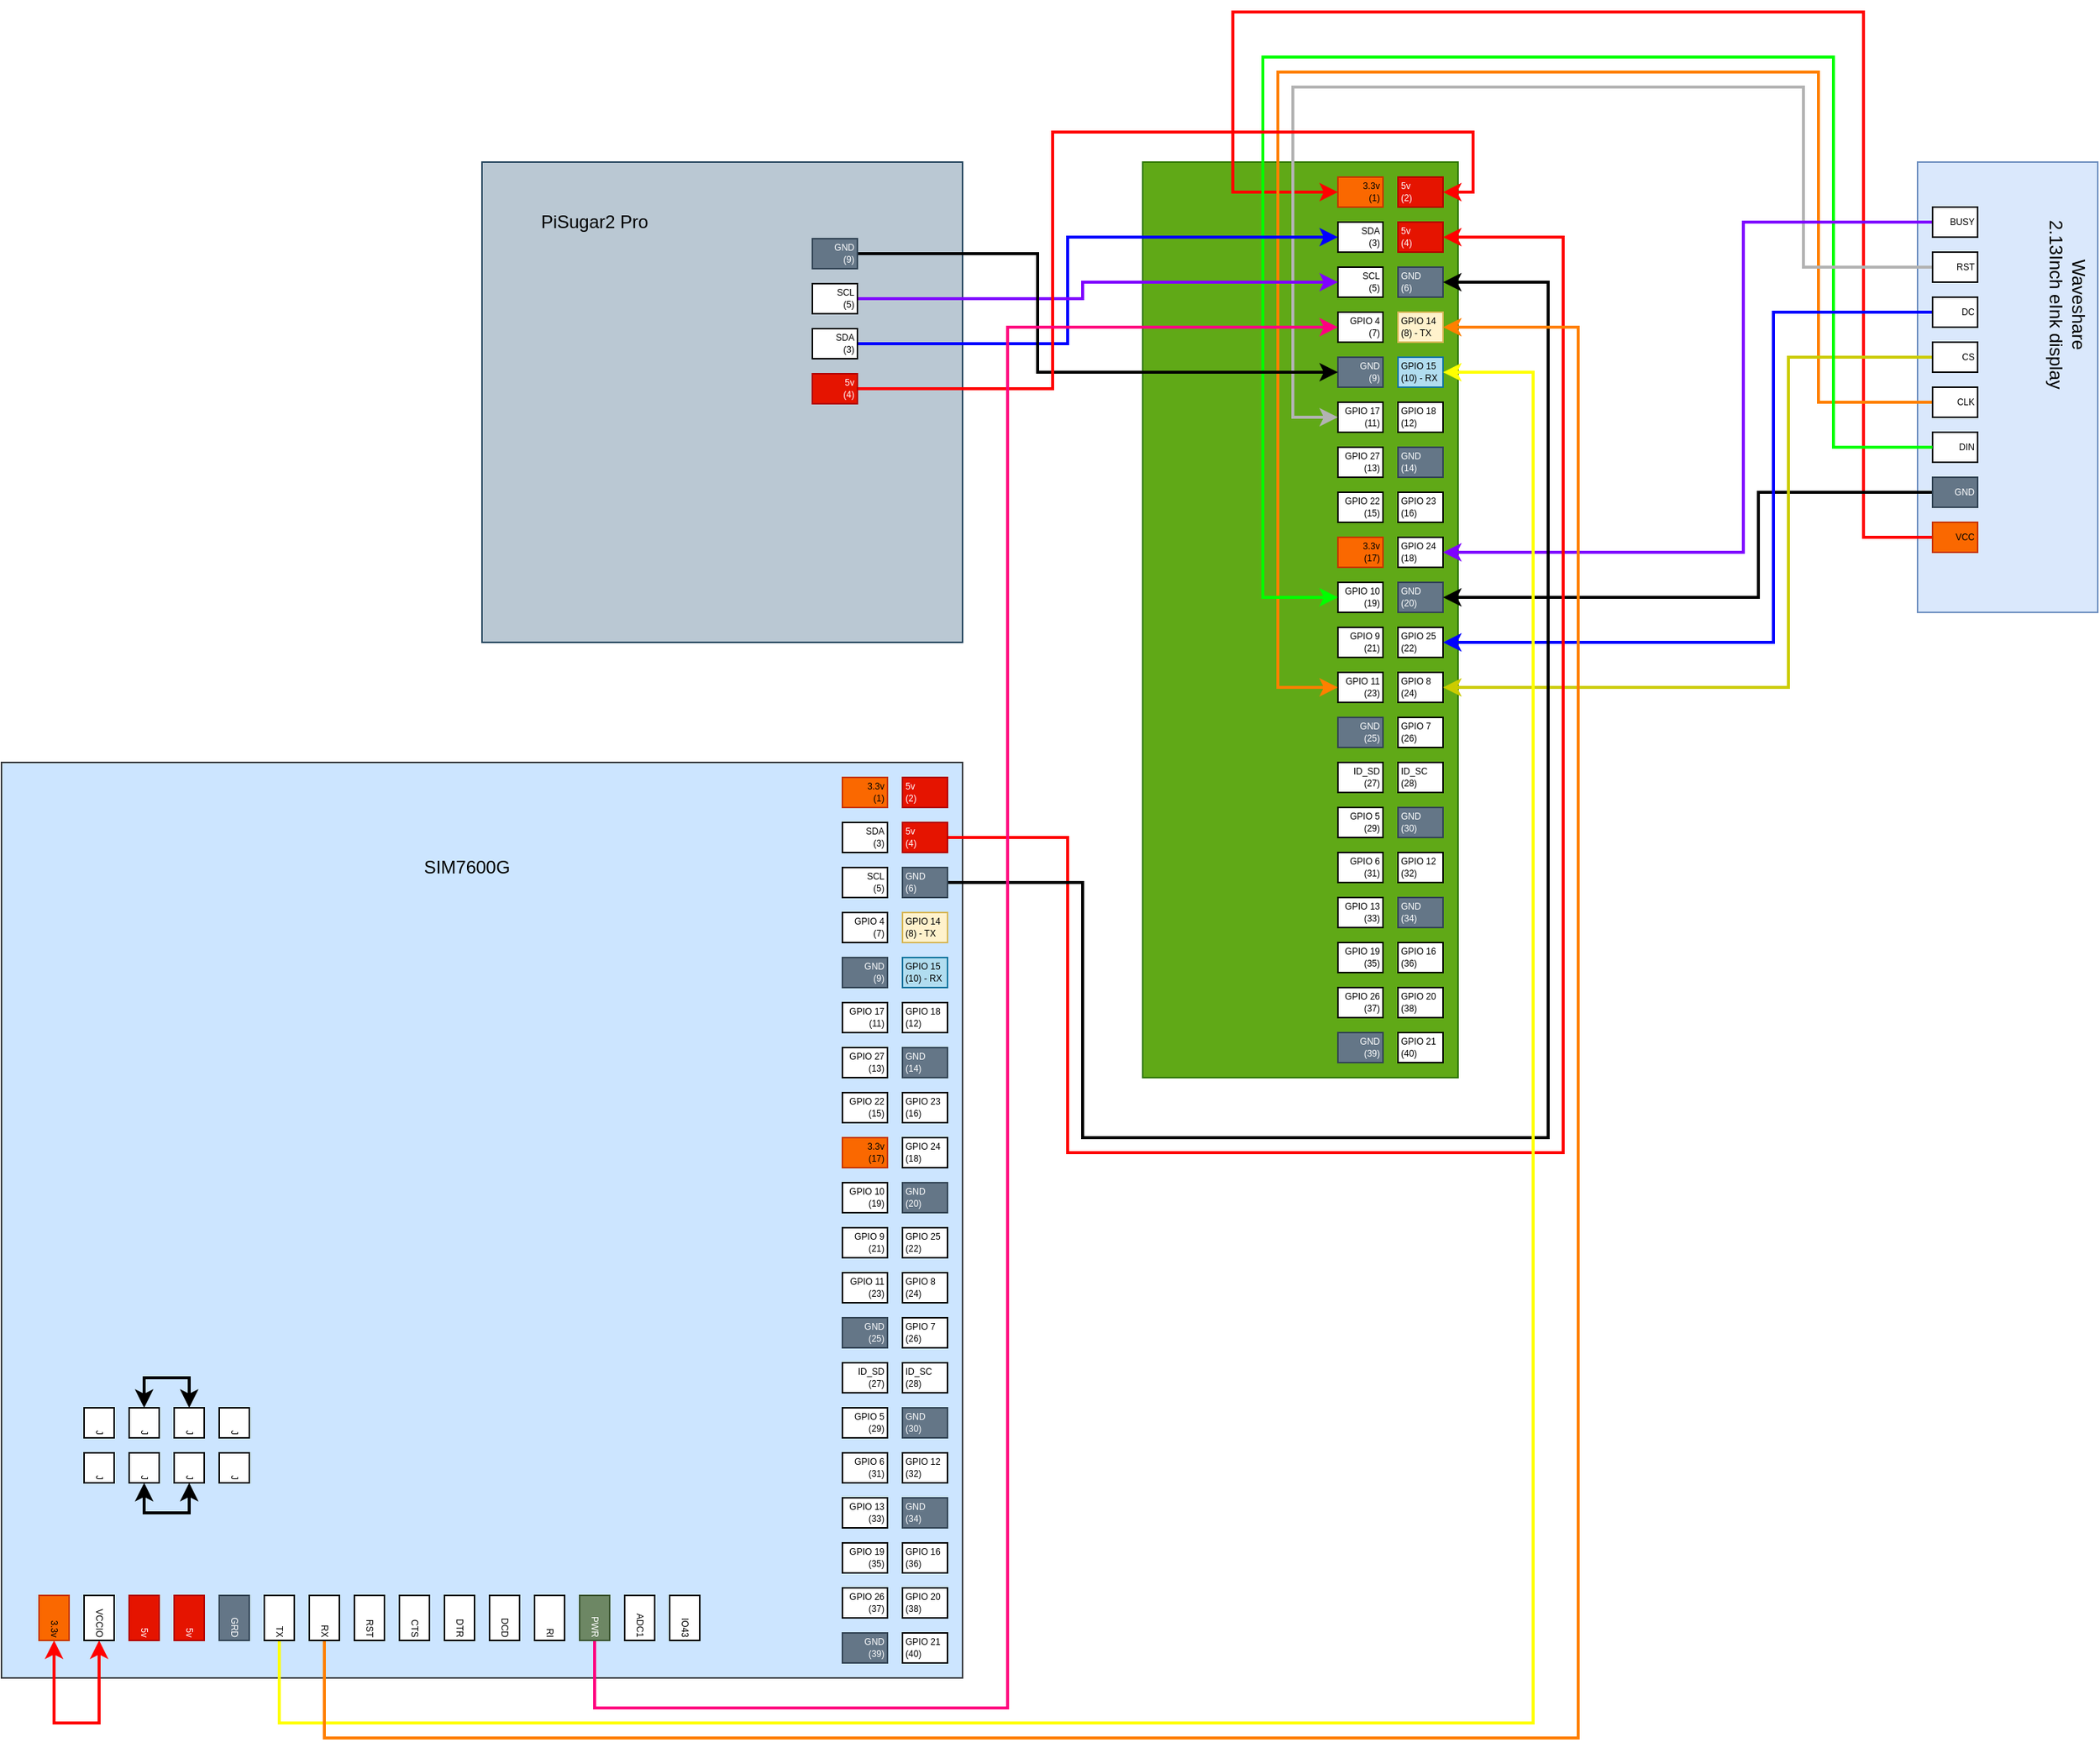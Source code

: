 <mxfile version="15.9.6" type="github">
  <diagram id="62zyWD5EANdT8vePwER8" name="Page-1">
    <mxGraphModel dx="1798" dy="1681" grid="1" gridSize="10" guides="1" tooltips="1" connect="1" arrows="1" fold="1" page="1" pageScale="1" pageWidth="850" pageHeight="1100" math="0" shadow="0">
      <root>
        <mxCell id="0" />
        <mxCell id="1" parent="0" />
        <mxCell id="_FAGFthzgUM3a1Cwd3UR-1" value="" style="rounded=0;whiteSpace=wrap;html=1;fillColor=#60a917;strokeColor=#2D7600;fontColor=#ffffff;" vertex="1" parent="1">
          <mxGeometry x="40" y="40" width="210" height="610" as="geometry" />
        </mxCell>
        <mxCell id="_FAGFthzgUM3a1Cwd3UR-2" value="3.3v&lt;br&gt;(1)" style="rounded=0;whiteSpace=wrap;html=1;fontSize=6;align=right;verticalAlign=middle;fillColor=#fa6800;fontColor=#000000;strokeColor=#C73500;" vertex="1" parent="1">
          <mxGeometry x="170" y="50" width="30" height="20" as="geometry" />
        </mxCell>
        <mxCell id="_FAGFthzgUM3a1Cwd3UR-3" value="SDA&lt;br&gt;(3)" style="rounded=0;whiteSpace=wrap;html=1;fontSize=6;align=right;verticalAlign=middle;" vertex="1" parent="1">
          <mxGeometry x="170" y="80" width="30" height="20" as="geometry" />
        </mxCell>
        <mxCell id="_FAGFthzgUM3a1Cwd3UR-4" value="SCL&lt;br&gt;(5)" style="rounded=0;whiteSpace=wrap;html=1;fontSize=6;align=right;verticalAlign=middle;" vertex="1" parent="1">
          <mxGeometry x="170" y="110" width="30" height="20" as="geometry" />
        </mxCell>
        <mxCell id="_FAGFthzgUM3a1Cwd3UR-5" value="GPIO 4&lt;br&gt;(7)" style="rounded=0;whiteSpace=wrap;html=1;fontSize=6;align=right;verticalAlign=middle;" vertex="1" parent="1">
          <mxGeometry x="170" y="140" width="30" height="20" as="geometry" />
        </mxCell>
        <mxCell id="_FAGFthzgUM3a1Cwd3UR-6" value="GND&lt;br&gt;(9)" style="rounded=0;whiteSpace=wrap;html=1;fontSize=6;align=right;verticalAlign=middle;fillColor=#647687;fontColor=#ffffff;strokeColor=#314354;" vertex="1" parent="1">
          <mxGeometry x="170" y="170" width="30" height="20" as="geometry" />
        </mxCell>
        <mxCell id="_FAGFthzgUM3a1Cwd3UR-7" value="GPIO 17 (11)" style="rounded=0;whiteSpace=wrap;html=1;fontSize=6;align=right;verticalAlign=middle;" vertex="1" parent="1">
          <mxGeometry x="170" y="200" width="30" height="20" as="geometry" />
        </mxCell>
        <mxCell id="_FAGFthzgUM3a1Cwd3UR-8" value="GPIO 27&lt;br&gt;(13)" style="rounded=0;whiteSpace=wrap;html=1;fontSize=6;align=right;verticalAlign=middle;" vertex="1" parent="1">
          <mxGeometry x="170" y="230" width="30" height="20" as="geometry" />
        </mxCell>
        <mxCell id="_FAGFthzgUM3a1Cwd3UR-9" value="GPIO 22 (15)" style="rounded=0;whiteSpace=wrap;html=1;fontSize=6;align=right;verticalAlign=middle;" vertex="1" parent="1">
          <mxGeometry x="170" y="260" width="30" height="20" as="geometry" />
        </mxCell>
        <mxCell id="_FAGFthzgUM3a1Cwd3UR-10" value="3.3v&lt;br&gt;(17)" style="rounded=0;whiteSpace=wrap;html=1;fontSize=6;align=right;verticalAlign=middle;fillColor=#fa6800;fontColor=#000000;strokeColor=#C73500;" vertex="1" parent="1">
          <mxGeometry x="170" y="290" width="30" height="20" as="geometry" />
        </mxCell>
        <mxCell id="_FAGFthzgUM3a1Cwd3UR-11" value="GPIO 10&lt;br&gt;(19)" style="rounded=0;whiteSpace=wrap;html=1;fontSize=6;align=right;verticalAlign=middle;" vertex="1" parent="1">
          <mxGeometry x="170" y="320" width="30" height="20" as="geometry" />
        </mxCell>
        <mxCell id="_FAGFthzgUM3a1Cwd3UR-12" value="GPIO 9&lt;br&gt;(21)" style="rounded=0;whiteSpace=wrap;html=1;fontSize=6;align=right;verticalAlign=middle;" vertex="1" parent="1">
          <mxGeometry x="170" y="350" width="30" height="20" as="geometry" />
        </mxCell>
        <mxCell id="_FAGFthzgUM3a1Cwd3UR-13" value="GPIO 11&lt;br&gt;(23)" style="rounded=0;whiteSpace=wrap;html=1;fontSize=6;align=right;verticalAlign=middle;" vertex="1" parent="1">
          <mxGeometry x="170" y="380" width="30" height="20" as="geometry" />
        </mxCell>
        <mxCell id="_FAGFthzgUM3a1Cwd3UR-14" value="GND&lt;br&gt;(25)" style="rounded=0;whiteSpace=wrap;html=1;fontSize=6;align=right;verticalAlign=middle;fillColor=#647687;fontColor=#ffffff;strokeColor=#314354;" vertex="1" parent="1">
          <mxGeometry x="170" y="410" width="30" height="20" as="geometry" />
        </mxCell>
        <mxCell id="_FAGFthzgUM3a1Cwd3UR-15" value="ID_SD&lt;br&gt;(27)" style="rounded=0;whiteSpace=wrap;html=1;fontSize=6;align=right;verticalAlign=middle;" vertex="1" parent="1">
          <mxGeometry x="170" y="440" width="30" height="20" as="geometry" />
        </mxCell>
        <mxCell id="_FAGFthzgUM3a1Cwd3UR-16" value="GPIO 5&lt;br&gt;(29)" style="rounded=0;whiteSpace=wrap;html=1;fontSize=6;align=right;verticalAlign=middle;" vertex="1" parent="1">
          <mxGeometry x="170" y="470" width="30" height="20" as="geometry" />
        </mxCell>
        <mxCell id="_FAGFthzgUM3a1Cwd3UR-17" value="GPIO 6&lt;br&gt;(31)" style="rounded=0;whiteSpace=wrap;html=1;fontSize=6;align=right;verticalAlign=middle;" vertex="1" parent="1">
          <mxGeometry x="170" y="500" width="30" height="20" as="geometry" />
        </mxCell>
        <mxCell id="_FAGFthzgUM3a1Cwd3UR-18" value="GPIO 13&lt;br&gt;(33)" style="rounded=0;whiteSpace=wrap;html=1;fontSize=6;align=right;verticalAlign=middle;" vertex="1" parent="1">
          <mxGeometry x="170" y="530" width="30" height="20" as="geometry" />
        </mxCell>
        <mxCell id="_FAGFthzgUM3a1Cwd3UR-19" value="GPIO 19&lt;br&gt;(35)" style="rounded=0;whiteSpace=wrap;html=1;fontSize=6;align=right;verticalAlign=middle;" vertex="1" parent="1">
          <mxGeometry x="170" y="560" width="30" height="20" as="geometry" />
        </mxCell>
        <mxCell id="_FAGFthzgUM3a1Cwd3UR-20" value="GPIO 26&lt;br&gt;(37)" style="rounded=0;whiteSpace=wrap;html=1;fontSize=6;align=right;verticalAlign=middle;" vertex="1" parent="1">
          <mxGeometry x="170" y="590" width="30" height="20" as="geometry" />
        </mxCell>
        <mxCell id="_FAGFthzgUM3a1Cwd3UR-21" value="GND&lt;br&gt;(39)" style="rounded=0;whiteSpace=wrap;html=1;fontSize=6;align=right;verticalAlign=middle;labelBackgroundColor=none;fontColor=#ffffff;fillColor=#647687;strokeColor=#314354;" vertex="1" parent="1">
          <mxGeometry x="170" y="620" width="30" height="20" as="geometry" />
        </mxCell>
        <mxCell id="_FAGFthzgUM3a1Cwd3UR-22" value="5v&lt;br&gt;(2)" style="rounded=0;whiteSpace=wrap;html=1;fontSize=6;align=left;verticalAlign=middle;fillColor=#e51400;fontColor=#ffffff;strokeColor=#B20000;" vertex="1" parent="1">
          <mxGeometry x="210" y="50" width="30" height="20" as="geometry" />
        </mxCell>
        <mxCell id="_FAGFthzgUM3a1Cwd3UR-23" value="5v&lt;br&gt;(4)" style="rounded=0;whiteSpace=wrap;html=1;fontSize=6;align=left;verticalAlign=middle;fillColor=#e51400;fontColor=#ffffff;strokeColor=#B20000;" vertex="1" parent="1">
          <mxGeometry x="210" y="80" width="30" height="20" as="geometry" />
        </mxCell>
        <mxCell id="_FAGFthzgUM3a1Cwd3UR-24" value="GND&lt;br&gt;(6)" style="rounded=0;whiteSpace=wrap;html=1;fontSize=6;align=left;verticalAlign=middle;fillColor=#647687;fontColor=#ffffff;strokeColor=#314354;" vertex="1" parent="1">
          <mxGeometry x="210" y="110" width="30" height="20" as="geometry" />
        </mxCell>
        <mxCell id="_FAGFthzgUM3a1Cwd3UR-25" value="GPIO 14&lt;br&gt;(8) - TX" style="rounded=0;whiteSpace=wrap;html=1;fontSize=6;align=left;verticalAlign=middle;fillColor=#fff2cc;strokeColor=#d6b656;" vertex="1" parent="1">
          <mxGeometry x="210" y="140" width="30" height="20" as="geometry" />
        </mxCell>
        <mxCell id="_FAGFthzgUM3a1Cwd3UR-26" value="GPIO 15&lt;br&gt;(10) - RX" style="rounded=0;whiteSpace=wrap;html=1;fontSize=6;align=left;verticalAlign=middle;fillColor=#b1ddf0;strokeColor=#10739e;" vertex="1" parent="1">
          <mxGeometry x="210" y="170" width="30" height="20" as="geometry" />
        </mxCell>
        <mxCell id="_FAGFthzgUM3a1Cwd3UR-27" value="GPIO 18&lt;br&gt;(12)" style="rounded=0;whiteSpace=wrap;html=1;fontSize=6;align=left;verticalAlign=middle;" vertex="1" parent="1">
          <mxGeometry x="210" y="200" width="30" height="20" as="geometry" />
        </mxCell>
        <mxCell id="_FAGFthzgUM3a1Cwd3UR-28" value="GND&lt;br&gt;(14)" style="rounded=0;whiteSpace=wrap;html=1;fontSize=6;align=left;verticalAlign=middle;fillColor=#647687;fontColor=#ffffff;strokeColor=#314354;" vertex="1" parent="1">
          <mxGeometry x="210" y="230" width="30" height="20" as="geometry" />
        </mxCell>
        <mxCell id="_FAGFthzgUM3a1Cwd3UR-29" value="GPIO 23&lt;br&gt;(16)" style="rounded=0;whiteSpace=wrap;html=1;fontSize=6;align=left;verticalAlign=middle;" vertex="1" parent="1">
          <mxGeometry x="210" y="260" width="30" height="20" as="geometry" />
        </mxCell>
        <mxCell id="_FAGFthzgUM3a1Cwd3UR-30" value="GPIO 24&lt;br&gt;(18)" style="rounded=0;whiteSpace=wrap;html=1;fontSize=6;align=left;verticalAlign=middle;" vertex="1" parent="1">
          <mxGeometry x="210" y="290" width="30" height="20" as="geometry" />
        </mxCell>
        <mxCell id="_FAGFthzgUM3a1Cwd3UR-31" value="GND&lt;br&gt;(20)" style="rounded=0;whiteSpace=wrap;html=1;fontSize=6;align=left;verticalAlign=middle;fillColor=#647687;fontColor=#ffffff;strokeColor=#314354;" vertex="1" parent="1">
          <mxGeometry x="210" y="320" width="30" height="20" as="geometry" />
        </mxCell>
        <mxCell id="_FAGFthzgUM3a1Cwd3UR-32" value="GPIO 25&lt;br&gt;(22)" style="rounded=0;whiteSpace=wrap;html=1;fontSize=6;align=left;verticalAlign=middle;" vertex="1" parent="1">
          <mxGeometry x="210" y="350" width="30" height="20" as="geometry" />
        </mxCell>
        <mxCell id="_FAGFthzgUM3a1Cwd3UR-33" value="GPIO 8&lt;br&gt;(24)" style="rounded=0;whiteSpace=wrap;html=1;fontSize=6;align=left;verticalAlign=middle;" vertex="1" parent="1">
          <mxGeometry x="210" y="380" width="30" height="20" as="geometry" />
        </mxCell>
        <mxCell id="_FAGFthzgUM3a1Cwd3UR-34" value="GPIO 7&lt;br&gt;(26)" style="rounded=0;whiteSpace=wrap;html=1;fontSize=6;align=left;verticalAlign=middle;" vertex="1" parent="1">
          <mxGeometry x="210" y="410" width="30" height="20" as="geometry" />
        </mxCell>
        <mxCell id="_FAGFthzgUM3a1Cwd3UR-35" value="ID_SC&lt;br&gt;(28)" style="rounded=0;whiteSpace=wrap;html=1;fontSize=6;align=left;verticalAlign=middle;" vertex="1" parent="1">
          <mxGeometry x="210" y="440" width="30" height="20" as="geometry" />
        </mxCell>
        <mxCell id="_FAGFthzgUM3a1Cwd3UR-36" value="GND&lt;br&gt;(30)" style="rounded=0;whiteSpace=wrap;html=1;fontSize=6;align=left;verticalAlign=middle;fillColor=#647687;fontColor=#ffffff;strokeColor=#314354;" vertex="1" parent="1">
          <mxGeometry x="210" y="470" width="30" height="20" as="geometry" />
        </mxCell>
        <mxCell id="_FAGFthzgUM3a1Cwd3UR-37" value="GPIO 12&lt;br&gt;(32)" style="rounded=0;whiteSpace=wrap;html=1;fontSize=6;align=left;verticalAlign=middle;" vertex="1" parent="1">
          <mxGeometry x="210" y="500" width="30" height="20" as="geometry" />
        </mxCell>
        <mxCell id="_FAGFthzgUM3a1Cwd3UR-38" value="GND&lt;br&gt;(34)" style="rounded=0;whiteSpace=wrap;html=1;fontSize=6;align=left;verticalAlign=middle;labelBackgroundColor=none;fontColor=#ffffff;fillColor=#647687;strokeColor=#314354;" vertex="1" parent="1">
          <mxGeometry x="210" y="530" width="30" height="20" as="geometry" />
        </mxCell>
        <mxCell id="_FAGFthzgUM3a1Cwd3UR-39" value="GPIO 16&lt;br&gt;(36)" style="rounded=0;whiteSpace=wrap;html=1;fontSize=6;align=left;verticalAlign=middle;" vertex="1" parent="1">
          <mxGeometry x="210" y="560" width="30" height="20" as="geometry" />
        </mxCell>
        <mxCell id="_FAGFthzgUM3a1Cwd3UR-40" value="GPIO 20&lt;br&gt;(38)" style="rounded=0;whiteSpace=wrap;html=1;fontSize=6;align=left;verticalAlign=middle;" vertex="1" parent="1">
          <mxGeometry x="210" y="590" width="30" height="20" as="geometry" />
        </mxCell>
        <mxCell id="_FAGFthzgUM3a1Cwd3UR-41" value="GPIO 21&lt;br&gt;(40)" style="rounded=0;whiteSpace=wrap;html=1;fontSize=6;align=left;verticalAlign=middle;" vertex="1" parent="1">
          <mxGeometry x="210" y="620" width="30" height="20" as="geometry" />
        </mxCell>
        <mxCell id="_FAGFthzgUM3a1Cwd3UR-42" value="" style="rounded=0;whiteSpace=wrap;html=1;labelBackgroundColor=none;fontSize=6;fillColor=#dae8fc;align=left;verticalAlign=middle;strokeColor=#6c8ebf;" vertex="1" parent="1">
          <mxGeometry x="556" y="40" width="120" height="300" as="geometry" />
        </mxCell>
        <mxCell id="_FAGFthzgUM3a1Cwd3UR-43" style="edgeStyle=orthogonalEdgeStyle;rounded=0;orthogonalLoop=1;jettySize=auto;html=1;entryX=0;entryY=0.5;entryDx=0;entryDy=0;fontSize=12;fontColor=#000000;strokeColor=#FF0000;strokeWidth=2;" edge="1" parent="1" source="_FAGFthzgUM3a1Cwd3UR-44" target="_FAGFthzgUM3a1Cwd3UR-2">
          <mxGeometry relative="1" as="geometry">
            <Array as="points">
              <mxPoint x="520" y="290" />
              <mxPoint x="520" y="-60" />
              <mxPoint x="100" y="-60" />
              <mxPoint x="100" y="60" />
            </Array>
          </mxGeometry>
        </mxCell>
        <mxCell id="_FAGFthzgUM3a1Cwd3UR-44" value="VCC" style="rounded=0;whiteSpace=wrap;html=1;fontSize=6;align=right;verticalAlign=middle;fillColor=#fa6800;fontColor=#000000;strokeColor=#C73500;" vertex="1" parent="1">
          <mxGeometry x="566" y="280" width="30" height="20" as="geometry" />
        </mxCell>
        <mxCell id="_FAGFthzgUM3a1Cwd3UR-45" style="edgeStyle=orthogonalEdgeStyle;rounded=0;orthogonalLoop=1;jettySize=auto;html=1;entryX=1;entryY=0.5;entryDx=0;entryDy=0;strokeWidth=2;" edge="1" parent="1" source="_FAGFthzgUM3a1Cwd3UR-46" target="_FAGFthzgUM3a1Cwd3UR-31">
          <mxGeometry relative="1" as="geometry">
            <Array as="points">
              <mxPoint x="450" y="260" />
              <mxPoint x="450" y="330" />
            </Array>
          </mxGeometry>
        </mxCell>
        <mxCell id="_FAGFthzgUM3a1Cwd3UR-46" value="GND" style="rounded=0;whiteSpace=wrap;html=1;fontSize=6;align=right;verticalAlign=middle;fillColor=#647687;fontColor=#ffffff;strokeColor=#314354;" vertex="1" parent="1">
          <mxGeometry x="566" y="250" width="30" height="20" as="geometry" />
        </mxCell>
        <mxCell id="_FAGFthzgUM3a1Cwd3UR-47" value="DIN" style="rounded=0;whiteSpace=wrap;html=1;fontSize=6;align=right;verticalAlign=middle;" vertex="1" parent="1">
          <mxGeometry x="566" y="220" width="30" height="20" as="geometry" />
        </mxCell>
        <mxCell id="_FAGFthzgUM3a1Cwd3UR-48" style="edgeStyle=orthogonalEdgeStyle;rounded=0;orthogonalLoop=1;jettySize=auto;html=1;entryX=0;entryY=0.5;entryDx=0;entryDy=0;fontSize=12;fontColor=#000000;strokeColor=#FF8000;strokeWidth=2;" edge="1" parent="1" source="_FAGFthzgUM3a1Cwd3UR-49" target="_FAGFthzgUM3a1Cwd3UR-13">
          <mxGeometry relative="1" as="geometry">
            <Array as="points">
              <mxPoint x="490" y="200" />
              <mxPoint x="490" y="-20" />
              <mxPoint x="130" y="-20" />
              <mxPoint x="130" y="390" />
            </Array>
          </mxGeometry>
        </mxCell>
        <mxCell id="_FAGFthzgUM3a1Cwd3UR-49" value="CLK" style="rounded=0;whiteSpace=wrap;html=1;fontSize=6;align=right;verticalAlign=middle;" vertex="1" parent="1">
          <mxGeometry x="566" y="190" width="30" height="20" as="geometry" />
        </mxCell>
        <mxCell id="_FAGFthzgUM3a1Cwd3UR-50" style="edgeStyle=orthogonalEdgeStyle;rounded=0;orthogonalLoop=1;jettySize=auto;html=1;entryX=1;entryY=0.5;entryDx=0;entryDy=0;fontSize=12;fontColor=#000000;strokeColor=#CCCC00;strokeWidth=2;" edge="1" parent="1" source="_FAGFthzgUM3a1Cwd3UR-51" target="_FAGFthzgUM3a1Cwd3UR-33">
          <mxGeometry relative="1" as="geometry">
            <Array as="points">
              <mxPoint x="470" y="170" />
              <mxPoint x="470" y="390" />
            </Array>
          </mxGeometry>
        </mxCell>
        <mxCell id="_FAGFthzgUM3a1Cwd3UR-51" value="CS" style="rounded=0;whiteSpace=wrap;html=1;fontSize=6;align=right;verticalAlign=middle;" vertex="1" parent="1">
          <mxGeometry x="566" y="160" width="30" height="20" as="geometry" />
        </mxCell>
        <mxCell id="_FAGFthzgUM3a1Cwd3UR-52" style="edgeStyle=orthogonalEdgeStyle;rounded=0;orthogonalLoop=1;jettySize=auto;html=1;entryX=0;entryY=0.5;entryDx=0;entryDy=0;fontSize=12;fontColor=#000000;strokeColor=#00FF00;strokeWidth=2;exitX=0;exitY=0.5;exitDx=0;exitDy=0;" edge="1" parent="1" source="_FAGFthzgUM3a1Cwd3UR-47" target="_FAGFthzgUM3a1Cwd3UR-11">
          <mxGeometry relative="1" as="geometry">
            <Array as="points">
              <mxPoint x="500" y="230" />
              <mxPoint x="500" y="-30" />
              <mxPoint x="120" y="-30" />
              <mxPoint x="120" y="330" />
            </Array>
          </mxGeometry>
        </mxCell>
        <mxCell id="_FAGFthzgUM3a1Cwd3UR-53" style="edgeStyle=orthogonalEdgeStyle;rounded=0;orthogonalLoop=1;jettySize=auto;html=1;entryX=1;entryY=0.5;entryDx=0;entryDy=0;fontSize=12;fontColor=#000000;strokeColor=#0000FF;strokeWidth=2;" edge="1" parent="1" source="_FAGFthzgUM3a1Cwd3UR-54" target="_FAGFthzgUM3a1Cwd3UR-32">
          <mxGeometry relative="1" as="geometry">
            <Array as="points">
              <mxPoint x="460" y="140" />
              <mxPoint x="460" y="360" />
            </Array>
          </mxGeometry>
        </mxCell>
        <mxCell id="_FAGFthzgUM3a1Cwd3UR-54" value="DC" style="rounded=0;whiteSpace=wrap;html=1;fontSize=6;align=right;verticalAlign=middle;" vertex="1" parent="1">
          <mxGeometry x="566" y="130" width="30" height="20" as="geometry" />
        </mxCell>
        <mxCell id="_FAGFthzgUM3a1Cwd3UR-55" style="edgeStyle=orthogonalEdgeStyle;rounded=0;orthogonalLoop=1;jettySize=auto;html=1;entryX=0;entryY=0.5;entryDx=0;entryDy=0;fontSize=12;fontColor=#000000;strokeColor=#B3B3B3;strokeWidth=2;" edge="1" parent="1" source="_FAGFthzgUM3a1Cwd3UR-56" target="_FAGFthzgUM3a1Cwd3UR-7">
          <mxGeometry relative="1" as="geometry">
            <Array as="points">
              <mxPoint x="480" y="110" />
              <mxPoint x="480" y="-10" />
              <mxPoint x="140" y="-10" />
              <mxPoint x="140" y="210" />
            </Array>
          </mxGeometry>
        </mxCell>
        <mxCell id="_FAGFthzgUM3a1Cwd3UR-56" value="RST" style="rounded=0;whiteSpace=wrap;html=1;fontSize=6;align=right;verticalAlign=middle;" vertex="1" parent="1">
          <mxGeometry x="566" y="100" width="30" height="20" as="geometry" />
        </mxCell>
        <mxCell id="_FAGFthzgUM3a1Cwd3UR-57" style="edgeStyle=orthogonalEdgeStyle;rounded=0;orthogonalLoop=1;jettySize=auto;html=1;entryX=1;entryY=0.5;entryDx=0;entryDy=0;fontSize=12;fontColor=#000000;strokeColor=#7F00FF;strokeWidth=2;" edge="1" parent="1" source="_FAGFthzgUM3a1Cwd3UR-58" target="_FAGFthzgUM3a1Cwd3UR-30">
          <mxGeometry relative="1" as="geometry">
            <Array as="points">
              <mxPoint x="440" y="80" />
              <mxPoint x="440" y="300" />
            </Array>
          </mxGeometry>
        </mxCell>
        <mxCell id="_FAGFthzgUM3a1Cwd3UR-58" value="BUSY" style="rounded=0;whiteSpace=wrap;html=1;fontSize=6;align=right;verticalAlign=middle;" vertex="1" parent="1">
          <mxGeometry x="566" y="70" width="30" height="20" as="geometry" />
        </mxCell>
        <mxCell id="_FAGFthzgUM3a1Cwd3UR-59" value="Waveshare&lt;br style=&quot;font-size: 12px;&quot;&gt;2.13Inch eInk display" style="text;html=1;strokeColor=none;fillColor=none;align=center;verticalAlign=middle;whiteSpace=wrap;rounded=0;labelBackgroundColor=none;fontSize=12;fontColor=#000000;rotation=90;" vertex="1" parent="1">
          <mxGeometry x="586" y="120" width="140" height="30" as="geometry" />
        </mxCell>
        <mxCell id="_FAGFthzgUM3a1Cwd3UR-60" value="" style="rounded=0;whiteSpace=wrap;html=1;fillColor=#bac8d3;strokeColor=#23445d;" vertex="1" parent="1">
          <mxGeometry x="-400" y="40" width="320" height="320" as="geometry" />
        </mxCell>
        <mxCell id="_FAGFthzgUM3a1Cwd3UR-61" style="edgeStyle=orthogonalEdgeStyle;rounded=0;orthogonalLoop=1;jettySize=auto;html=1;entryX=0;entryY=0.5;entryDx=0;entryDy=0;strokeColor=#0000FF;strokeWidth=2;" edge="1" parent="1" source="_FAGFthzgUM3a1Cwd3UR-62" target="_FAGFthzgUM3a1Cwd3UR-3">
          <mxGeometry relative="1" as="geometry">
            <Array as="points">
              <mxPoint x="-10" y="161" />
              <mxPoint x="-10" y="90" />
            </Array>
          </mxGeometry>
        </mxCell>
        <mxCell id="_FAGFthzgUM3a1Cwd3UR-62" value="SDA&lt;br&gt;(3)" style="rounded=0;whiteSpace=wrap;html=1;fontSize=6;align=right;verticalAlign=middle;" vertex="1" parent="1">
          <mxGeometry x="-180" y="151" width="30" height="20" as="geometry" />
        </mxCell>
        <mxCell id="_FAGFthzgUM3a1Cwd3UR-63" style="edgeStyle=orthogonalEdgeStyle;rounded=0;orthogonalLoop=1;jettySize=auto;html=1;entryX=0;entryY=0.5;entryDx=0;entryDy=0;strokeColor=#7F00FF;strokeWidth=2;" edge="1" parent="1" source="_FAGFthzgUM3a1Cwd3UR-64" target="_FAGFthzgUM3a1Cwd3UR-4">
          <mxGeometry relative="1" as="geometry">
            <Array as="points">
              <mxPoint y="131" />
              <mxPoint y="120" />
            </Array>
          </mxGeometry>
        </mxCell>
        <mxCell id="_FAGFthzgUM3a1Cwd3UR-64" value="SCL&lt;br&gt;(5)" style="rounded=0;whiteSpace=wrap;html=1;fontSize=6;align=right;verticalAlign=middle;" vertex="1" parent="1">
          <mxGeometry x="-180" y="121" width="30" height="20" as="geometry" />
        </mxCell>
        <mxCell id="_FAGFthzgUM3a1Cwd3UR-65" style="edgeStyle=orthogonalEdgeStyle;rounded=0;orthogonalLoop=1;jettySize=auto;html=1;entryX=0;entryY=0.5;entryDx=0;entryDy=0;strokeColor=#000000;strokeWidth=2;" edge="1" parent="1" source="_FAGFthzgUM3a1Cwd3UR-66" target="_FAGFthzgUM3a1Cwd3UR-6">
          <mxGeometry relative="1" as="geometry">
            <Array as="points">
              <mxPoint x="-30" y="101" />
              <mxPoint x="-30" y="180" />
            </Array>
          </mxGeometry>
        </mxCell>
        <mxCell id="_FAGFthzgUM3a1Cwd3UR-66" value="GND&lt;br&gt;(9)" style="rounded=0;whiteSpace=wrap;html=1;fontSize=6;align=right;verticalAlign=middle;fillColor=#647687;fontColor=#ffffff;strokeColor=#314354;" vertex="1" parent="1">
          <mxGeometry x="-180" y="91" width="30" height="20" as="geometry" />
        </mxCell>
        <mxCell id="_FAGFthzgUM3a1Cwd3UR-67" style="edgeStyle=orthogonalEdgeStyle;rounded=0;orthogonalLoop=1;jettySize=auto;html=1;entryX=1;entryY=0.5;entryDx=0;entryDy=0;strokeColor=#FF0000;strokeWidth=2;" edge="1" parent="1" source="_FAGFthzgUM3a1Cwd3UR-68" target="_FAGFthzgUM3a1Cwd3UR-22">
          <mxGeometry relative="1" as="geometry">
            <Array as="points">
              <mxPoint x="-20" y="191" />
              <mxPoint x="-20" y="20" />
              <mxPoint x="260" y="20" />
              <mxPoint x="260" y="60" />
            </Array>
          </mxGeometry>
        </mxCell>
        <mxCell id="_FAGFthzgUM3a1Cwd3UR-68" value="5v&lt;br&gt;(4)" style="rounded=0;whiteSpace=wrap;html=1;fontSize=6;align=right;verticalAlign=middle;fillColor=#e51400;fontColor=#ffffff;strokeColor=#B20000;" vertex="1" parent="1">
          <mxGeometry x="-180" y="181" width="30" height="20" as="geometry" />
        </mxCell>
        <mxCell id="_FAGFthzgUM3a1Cwd3UR-69" value="PiSugar2 Pro" style="text;html=1;strokeColor=none;fillColor=none;align=center;verticalAlign=middle;whiteSpace=wrap;rounded=0;" vertex="1" parent="1">
          <mxGeometry x="-380" y="65" width="110" height="30" as="geometry" />
        </mxCell>
        <mxCell id="_FAGFthzgUM3a1Cwd3UR-70" value="" style="rounded=0;whiteSpace=wrap;html=1;align=right;fillColor=#cce5ff;strokeColor=#36393d;" vertex="1" parent="1">
          <mxGeometry x="-720" y="440" width="640" height="610" as="geometry" />
        </mxCell>
        <mxCell id="_FAGFthzgUM3a1Cwd3UR-71" value="3.3v&lt;br&gt;(1)" style="rounded=0;whiteSpace=wrap;html=1;fontSize=6;align=right;verticalAlign=middle;fillColor=#fa6800;fontColor=#000000;strokeColor=#C73500;" vertex="1" parent="1">
          <mxGeometry x="-160" y="450" width="30" height="20" as="geometry" />
        </mxCell>
        <mxCell id="_FAGFthzgUM3a1Cwd3UR-72" value="SDA&lt;br&gt;(3)" style="rounded=0;whiteSpace=wrap;html=1;fontSize=6;align=right;verticalAlign=middle;" vertex="1" parent="1">
          <mxGeometry x="-160" y="480" width="30" height="20" as="geometry" />
        </mxCell>
        <mxCell id="_FAGFthzgUM3a1Cwd3UR-73" value="SCL&lt;br&gt;(5)" style="rounded=0;whiteSpace=wrap;html=1;fontSize=6;align=right;verticalAlign=middle;" vertex="1" parent="1">
          <mxGeometry x="-160" y="510" width="30" height="20" as="geometry" />
        </mxCell>
        <mxCell id="_FAGFthzgUM3a1Cwd3UR-74" value="GPIO 4&lt;br&gt;(7)" style="rounded=0;whiteSpace=wrap;html=1;fontSize=6;align=right;verticalAlign=middle;" vertex="1" parent="1">
          <mxGeometry x="-160" y="540" width="30" height="20" as="geometry" />
        </mxCell>
        <mxCell id="_FAGFthzgUM3a1Cwd3UR-75" value="GND&lt;br&gt;(9)" style="rounded=0;whiteSpace=wrap;html=1;fontSize=6;align=right;verticalAlign=middle;fillColor=#647687;fontColor=#ffffff;strokeColor=#314354;" vertex="1" parent="1">
          <mxGeometry x="-160" y="570" width="30" height="20" as="geometry" />
        </mxCell>
        <mxCell id="_FAGFthzgUM3a1Cwd3UR-76" value="GPIO 17 (11)" style="rounded=0;whiteSpace=wrap;html=1;fontSize=6;align=right;verticalAlign=middle;" vertex="1" parent="1">
          <mxGeometry x="-160" y="600" width="30" height="20" as="geometry" />
        </mxCell>
        <mxCell id="_FAGFthzgUM3a1Cwd3UR-77" value="GPIO 27&lt;br&gt;(13)" style="rounded=0;whiteSpace=wrap;html=1;fontSize=6;align=right;verticalAlign=middle;" vertex="1" parent="1">
          <mxGeometry x="-160" y="630" width="30" height="20" as="geometry" />
        </mxCell>
        <mxCell id="_FAGFthzgUM3a1Cwd3UR-78" value="GPIO 22 (15)" style="rounded=0;whiteSpace=wrap;html=1;fontSize=6;align=right;verticalAlign=middle;" vertex="1" parent="1">
          <mxGeometry x="-160" y="660" width="30" height="20" as="geometry" />
        </mxCell>
        <mxCell id="_FAGFthzgUM3a1Cwd3UR-79" value="3.3v&lt;br&gt;(17)" style="rounded=0;whiteSpace=wrap;html=1;fontSize=6;align=right;verticalAlign=middle;fillColor=#fa6800;fontColor=#000000;strokeColor=#C73500;" vertex="1" parent="1">
          <mxGeometry x="-160" y="690" width="30" height="20" as="geometry" />
        </mxCell>
        <mxCell id="_FAGFthzgUM3a1Cwd3UR-80" value="GPIO 10&lt;br&gt;(19)" style="rounded=0;whiteSpace=wrap;html=1;fontSize=6;align=right;verticalAlign=middle;" vertex="1" parent="1">
          <mxGeometry x="-160" y="720" width="30" height="20" as="geometry" />
        </mxCell>
        <mxCell id="_FAGFthzgUM3a1Cwd3UR-81" value="GPIO 9&lt;br&gt;(21)" style="rounded=0;whiteSpace=wrap;html=1;fontSize=6;align=right;verticalAlign=middle;" vertex="1" parent="1">
          <mxGeometry x="-160" y="750" width="30" height="20" as="geometry" />
        </mxCell>
        <mxCell id="_FAGFthzgUM3a1Cwd3UR-82" value="GPIO 11&lt;br&gt;(23)" style="rounded=0;whiteSpace=wrap;html=1;fontSize=6;align=right;verticalAlign=middle;" vertex="1" parent="1">
          <mxGeometry x="-160" y="780" width="30" height="20" as="geometry" />
        </mxCell>
        <mxCell id="_FAGFthzgUM3a1Cwd3UR-83" value="GND&lt;br&gt;(25)" style="rounded=0;whiteSpace=wrap;html=1;fontSize=6;align=right;verticalAlign=middle;fillColor=#647687;fontColor=#ffffff;strokeColor=#314354;" vertex="1" parent="1">
          <mxGeometry x="-160" y="810" width="30" height="20" as="geometry" />
        </mxCell>
        <mxCell id="_FAGFthzgUM3a1Cwd3UR-84" value="ID_SD&lt;br&gt;(27)" style="rounded=0;whiteSpace=wrap;html=1;fontSize=6;align=right;verticalAlign=middle;" vertex="1" parent="1">
          <mxGeometry x="-160" y="840" width="30" height="20" as="geometry" />
        </mxCell>
        <mxCell id="_FAGFthzgUM3a1Cwd3UR-85" value="GPIO 5&lt;br&gt;(29)" style="rounded=0;whiteSpace=wrap;html=1;fontSize=6;align=right;verticalAlign=middle;" vertex="1" parent="1">
          <mxGeometry x="-160" y="870" width="30" height="20" as="geometry" />
        </mxCell>
        <mxCell id="_FAGFthzgUM3a1Cwd3UR-86" value="GPIO 6&lt;br&gt;(31)" style="rounded=0;whiteSpace=wrap;html=1;fontSize=6;align=right;verticalAlign=middle;" vertex="1" parent="1">
          <mxGeometry x="-160" y="900" width="30" height="20" as="geometry" />
        </mxCell>
        <mxCell id="_FAGFthzgUM3a1Cwd3UR-87" value="GPIO 13&lt;br&gt;(33)" style="rounded=0;whiteSpace=wrap;html=1;fontSize=6;align=right;verticalAlign=middle;" vertex="1" parent="1">
          <mxGeometry x="-160" y="930" width="30" height="20" as="geometry" />
        </mxCell>
        <mxCell id="_FAGFthzgUM3a1Cwd3UR-88" value="GPIO 19&lt;br&gt;(35)" style="rounded=0;whiteSpace=wrap;html=1;fontSize=6;align=right;verticalAlign=middle;" vertex="1" parent="1">
          <mxGeometry x="-160" y="960" width="30" height="20" as="geometry" />
        </mxCell>
        <mxCell id="_FAGFthzgUM3a1Cwd3UR-89" value="GPIO 26&lt;br&gt;(37)" style="rounded=0;whiteSpace=wrap;html=1;fontSize=6;align=right;verticalAlign=middle;" vertex="1" parent="1">
          <mxGeometry x="-160" y="990" width="30" height="20" as="geometry" />
        </mxCell>
        <mxCell id="_FAGFthzgUM3a1Cwd3UR-90" value="GND&lt;br&gt;(39)" style="rounded=0;whiteSpace=wrap;html=1;fontSize=6;align=right;verticalAlign=middle;labelBackgroundColor=none;fontColor=#ffffff;fillColor=#647687;strokeColor=#314354;" vertex="1" parent="1">
          <mxGeometry x="-160" y="1020" width="30" height="20" as="geometry" />
        </mxCell>
        <mxCell id="_FAGFthzgUM3a1Cwd3UR-91" value="5v&lt;br&gt;(2)" style="rounded=0;whiteSpace=wrap;html=1;fontSize=6;align=left;verticalAlign=middle;fillColor=#e51400;fontColor=#ffffff;strokeColor=#B20000;" vertex="1" parent="1">
          <mxGeometry x="-120" y="450" width="30" height="20" as="geometry" />
        </mxCell>
        <mxCell id="_FAGFthzgUM3a1Cwd3UR-92" style="edgeStyle=orthogonalEdgeStyle;rounded=0;orthogonalLoop=1;jettySize=auto;html=1;entryX=1;entryY=0.5;entryDx=0;entryDy=0;strokeColor=#FF0000;strokeWidth=2;" edge="1" parent="1" source="_FAGFthzgUM3a1Cwd3UR-93" target="_FAGFthzgUM3a1Cwd3UR-23">
          <mxGeometry relative="1" as="geometry">
            <Array as="points">
              <mxPoint x="-10" y="490" />
              <mxPoint x="-10" y="700" />
              <mxPoint x="320" y="700" />
              <mxPoint x="320" y="90" />
            </Array>
          </mxGeometry>
        </mxCell>
        <mxCell id="_FAGFthzgUM3a1Cwd3UR-93" value="5v&lt;br&gt;(4)" style="rounded=0;whiteSpace=wrap;html=1;fontSize=6;align=left;verticalAlign=middle;fillColor=#e51400;fontColor=#ffffff;strokeColor=#B20000;" vertex="1" parent="1">
          <mxGeometry x="-120" y="480" width="30" height="20" as="geometry" />
        </mxCell>
        <mxCell id="_FAGFthzgUM3a1Cwd3UR-94" style="edgeStyle=orthogonalEdgeStyle;rounded=0;orthogonalLoop=1;jettySize=auto;html=1;entryX=1;entryY=0.5;entryDx=0;entryDy=0;strokeColor=#000000;strokeWidth=2;" edge="1" parent="1" source="_FAGFthzgUM3a1Cwd3UR-95" target="_FAGFthzgUM3a1Cwd3UR-24">
          <mxGeometry relative="1" as="geometry">
            <Array as="points">
              <mxPoint y="520" />
              <mxPoint y="690" />
              <mxPoint x="310" y="690" />
              <mxPoint x="310" y="120" />
            </Array>
          </mxGeometry>
        </mxCell>
        <mxCell id="_FAGFthzgUM3a1Cwd3UR-95" value="GND&lt;br&gt;(6)" style="rounded=0;whiteSpace=wrap;html=1;fontSize=6;align=left;verticalAlign=middle;fillColor=#647687;fontColor=#ffffff;strokeColor=#314354;" vertex="1" parent="1">
          <mxGeometry x="-120" y="510" width="30" height="20" as="geometry" />
        </mxCell>
        <mxCell id="_FAGFthzgUM3a1Cwd3UR-96" value="GPIO 14&lt;br&gt;(8) - TX" style="rounded=0;whiteSpace=wrap;html=1;fontSize=6;align=left;verticalAlign=middle;fillColor=#fff2cc;strokeColor=#d6b656;" vertex="1" parent="1">
          <mxGeometry x="-120" y="540" width="30" height="20" as="geometry" />
        </mxCell>
        <mxCell id="_FAGFthzgUM3a1Cwd3UR-97" value="GPIO 15&lt;br&gt;(10) - RX" style="rounded=0;whiteSpace=wrap;html=1;fontSize=6;align=left;verticalAlign=middle;fillColor=#b1ddf0;strokeColor=#10739e;" vertex="1" parent="1">
          <mxGeometry x="-120" y="570" width="30" height="20" as="geometry" />
        </mxCell>
        <mxCell id="_FAGFthzgUM3a1Cwd3UR-98" value="GPIO 18&lt;br&gt;(12)" style="rounded=0;whiteSpace=wrap;html=1;fontSize=6;align=left;verticalAlign=middle;" vertex="1" parent="1">
          <mxGeometry x="-120" y="600" width="30" height="20" as="geometry" />
        </mxCell>
        <mxCell id="_FAGFthzgUM3a1Cwd3UR-99" value="GND&lt;br&gt;(14)" style="rounded=0;whiteSpace=wrap;html=1;fontSize=6;align=left;verticalAlign=middle;fillColor=#647687;fontColor=#ffffff;strokeColor=#314354;" vertex="1" parent="1">
          <mxGeometry x="-120" y="630" width="30" height="20" as="geometry" />
        </mxCell>
        <mxCell id="_FAGFthzgUM3a1Cwd3UR-100" value="GPIO 23&lt;br&gt;(16)" style="rounded=0;whiteSpace=wrap;html=1;fontSize=6;align=left;verticalAlign=middle;" vertex="1" parent="1">
          <mxGeometry x="-120" y="660" width="30" height="20" as="geometry" />
        </mxCell>
        <mxCell id="_FAGFthzgUM3a1Cwd3UR-101" value="GPIO 24&lt;br&gt;(18)" style="rounded=0;whiteSpace=wrap;html=1;fontSize=6;align=left;verticalAlign=middle;" vertex="1" parent="1">
          <mxGeometry x="-120" y="690" width="30" height="20" as="geometry" />
        </mxCell>
        <mxCell id="_FAGFthzgUM3a1Cwd3UR-102" value="GND&lt;br&gt;(20)" style="rounded=0;whiteSpace=wrap;html=1;fontSize=6;align=left;verticalAlign=middle;fillColor=#647687;fontColor=#ffffff;strokeColor=#314354;" vertex="1" parent="1">
          <mxGeometry x="-120" y="720" width="30" height="20" as="geometry" />
        </mxCell>
        <mxCell id="_FAGFthzgUM3a1Cwd3UR-103" value="GPIO 25&lt;br&gt;(22)" style="rounded=0;whiteSpace=wrap;html=1;fontSize=6;align=left;verticalAlign=middle;" vertex="1" parent="1">
          <mxGeometry x="-120" y="750" width="30" height="20" as="geometry" />
        </mxCell>
        <mxCell id="_FAGFthzgUM3a1Cwd3UR-104" value="GPIO 8&lt;br&gt;(24)" style="rounded=0;whiteSpace=wrap;html=1;fontSize=6;align=left;verticalAlign=middle;" vertex="1" parent="1">
          <mxGeometry x="-120" y="780" width="30" height="20" as="geometry" />
        </mxCell>
        <mxCell id="_FAGFthzgUM3a1Cwd3UR-105" value="GPIO 7&lt;br&gt;(26)" style="rounded=0;whiteSpace=wrap;html=1;fontSize=6;align=left;verticalAlign=middle;" vertex="1" parent="1">
          <mxGeometry x="-120" y="810" width="30" height="20" as="geometry" />
        </mxCell>
        <mxCell id="_FAGFthzgUM3a1Cwd3UR-106" value="ID_SC&lt;br&gt;(28)" style="rounded=0;whiteSpace=wrap;html=1;fontSize=6;align=left;verticalAlign=middle;" vertex="1" parent="1">
          <mxGeometry x="-120" y="840" width="30" height="20" as="geometry" />
        </mxCell>
        <mxCell id="_FAGFthzgUM3a1Cwd3UR-107" value="GND&lt;br&gt;(30)" style="rounded=0;whiteSpace=wrap;html=1;fontSize=6;align=left;verticalAlign=middle;fillColor=#647687;fontColor=#ffffff;strokeColor=#314354;" vertex="1" parent="1">
          <mxGeometry x="-120" y="870" width="30" height="20" as="geometry" />
        </mxCell>
        <mxCell id="_FAGFthzgUM3a1Cwd3UR-108" value="GPIO 12&lt;br&gt;(32)" style="rounded=0;whiteSpace=wrap;html=1;fontSize=6;align=left;verticalAlign=middle;" vertex="1" parent="1">
          <mxGeometry x="-120" y="900" width="30" height="20" as="geometry" />
        </mxCell>
        <mxCell id="_FAGFthzgUM3a1Cwd3UR-109" value="GND&lt;br&gt;(34)" style="rounded=0;whiteSpace=wrap;html=1;fontSize=6;align=left;verticalAlign=middle;labelBackgroundColor=none;fontColor=#ffffff;fillColor=#647687;strokeColor=#314354;" vertex="1" parent="1">
          <mxGeometry x="-120" y="930" width="30" height="20" as="geometry" />
        </mxCell>
        <mxCell id="_FAGFthzgUM3a1Cwd3UR-110" value="GPIO 16&lt;br&gt;(36)" style="rounded=0;whiteSpace=wrap;html=1;fontSize=6;align=left;verticalAlign=middle;" vertex="1" parent="1">
          <mxGeometry x="-120" y="960" width="30" height="20" as="geometry" />
        </mxCell>
        <mxCell id="_FAGFthzgUM3a1Cwd3UR-111" value="GPIO 21&lt;br&gt;(40)" style="rounded=0;whiteSpace=wrap;html=1;fontSize=6;align=left;verticalAlign=middle;" vertex="1" parent="1">
          <mxGeometry x="-120" y="1020" width="30" height="20" as="geometry" />
        </mxCell>
        <mxCell id="_FAGFthzgUM3a1Cwd3UR-112" value="GPIO 20&lt;br&gt;(38)" style="rounded=0;whiteSpace=wrap;html=1;fontSize=6;align=left;verticalAlign=middle;" vertex="1" parent="1">
          <mxGeometry x="-120" y="990" width="30" height="20" as="geometry" />
        </mxCell>
        <mxCell id="_FAGFthzgUM3a1Cwd3UR-113" value="SIM7600G" style="text;html=1;strokeColor=none;fillColor=none;align=center;verticalAlign=middle;whiteSpace=wrap;rounded=0;" vertex="1" parent="1">
          <mxGeometry x="-440" y="495" width="60" height="30" as="geometry" />
        </mxCell>
        <mxCell id="_FAGFthzgUM3a1Cwd3UR-114" style="edgeStyle=orthogonalEdgeStyle;rounded=0;orthogonalLoop=1;jettySize=auto;html=1;entryX=1;entryY=0.5;entryDx=0;entryDy=0;strokeColor=#FF0000;strokeWidth=2;fillColor=#e51400;startArrow=classic;startFill=1;" edge="1" parent="1" source="_FAGFthzgUM3a1Cwd3UR-115" target="_FAGFthzgUM3a1Cwd3UR-116">
          <mxGeometry relative="1" as="geometry">
            <Array as="points">
              <mxPoint x="-685" y="1080" />
              <mxPoint x="-655" y="1080" />
            </Array>
          </mxGeometry>
        </mxCell>
        <mxCell id="_FAGFthzgUM3a1Cwd3UR-115" value="3.3v" style="rounded=0;whiteSpace=wrap;html=1;fontSize=6;align=right;verticalAlign=middle;fillColor=#fa6800;fontColor=#000000;strokeColor=#C73500;rotation=90;" vertex="1" parent="1">
          <mxGeometry x="-700" y="1000" width="30" height="20" as="geometry" />
        </mxCell>
        <mxCell id="_FAGFthzgUM3a1Cwd3UR-116" value="VCCIO" style="rounded=0;whiteSpace=wrap;html=1;fontSize=6;align=right;verticalAlign=middle;rotation=90;" vertex="1" parent="1">
          <mxGeometry x="-670" y="1000" width="30" height="20" as="geometry" />
        </mxCell>
        <mxCell id="_FAGFthzgUM3a1Cwd3UR-117" value="5v" style="rounded=0;whiteSpace=wrap;html=1;fontSize=6;align=right;verticalAlign=middle;fillColor=#e51400;fontColor=#ffffff;strokeColor=#B20000;rotation=90;" vertex="1" parent="1">
          <mxGeometry x="-640" y="1000" width="30" height="20" as="geometry" />
        </mxCell>
        <mxCell id="_FAGFthzgUM3a1Cwd3UR-118" value="5v" style="rounded=0;whiteSpace=wrap;html=1;fontSize=6;align=right;verticalAlign=middle;fillColor=#e51400;fontColor=#ffffff;strokeColor=#B20000;rotation=90;" vertex="1" parent="1">
          <mxGeometry x="-610" y="1000" width="30" height="20" as="geometry" />
        </mxCell>
        <mxCell id="_FAGFthzgUM3a1Cwd3UR-119" value="GRD" style="rounded=0;whiteSpace=wrap;html=1;fontSize=6;align=right;verticalAlign=middle;rotation=90;fillColor=#647687;strokeColor=#314354;fontColor=#ffffff;" vertex="1" parent="1">
          <mxGeometry x="-580" y="1000" width="30" height="20" as="geometry" />
        </mxCell>
        <mxCell id="_FAGFthzgUM3a1Cwd3UR-120" style="edgeStyle=orthogonalEdgeStyle;rounded=0;orthogonalLoop=1;jettySize=auto;html=1;strokeWidth=2;entryX=1;entryY=0.5;entryDx=0;entryDy=0;fillColor=#e3c800;strokeColor=#FFFF00;" edge="1" parent="1" source="_FAGFthzgUM3a1Cwd3UR-121" target="_FAGFthzgUM3a1Cwd3UR-26">
          <mxGeometry relative="1" as="geometry">
            <mxPoint x="440" y="420" as="targetPoint" />
            <Array as="points">
              <mxPoint x="-535" y="1080" />
              <mxPoint x="300" y="1080" />
              <mxPoint x="300" y="180" />
            </Array>
          </mxGeometry>
        </mxCell>
        <mxCell id="_FAGFthzgUM3a1Cwd3UR-121" value="TX" style="rounded=0;whiteSpace=wrap;html=1;fontSize=6;align=right;verticalAlign=middle;rotation=90;" vertex="1" parent="1">
          <mxGeometry x="-550" y="1000" width="30" height="20" as="geometry" />
        </mxCell>
        <mxCell id="_FAGFthzgUM3a1Cwd3UR-122" style="edgeStyle=orthogonalEdgeStyle;rounded=0;orthogonalLoop=1;jettySize=auto;html=1;strokeWidth=2;entryX=1;entryY=0.5;entryDx=0;entryDy=0;fillColor=#ffcc99;strokeColor=#FF8000;" edge="1" parent="1" source="_FAGFthzgUM3a1Cwd3UR-123" target="_FAGFthzgUM3a1Cwd3UR-25">
          <mxGeometry relative="1" as="geometry">
            <mxPoint x="470" y="480" as="targetPoint" />
            <Array as="points">
              <mxPoint x="-505" y="1090" />
              <mxPoint x="330" y="1090" />
              <mxPoint x="330" y="150" />
            </Array>
          </mxGeometry>
        </mxCell>
        <mxCell id="_FAGFthzgUM3a1Cwd3UR-123" value="RX" style="rounded=0;whiteSpace=wrap;html=1;fontSize=6;align=right;verticalAlign=middle;rotation=90;" vertex="1" parent="1">
          <mxGeometry x="-520" y="1000" width="30" height="20" as="geometry" />
        </mxCell>
        <mxCell id="_FAGFthzgUM3a1Cwd3UR-124" value="RST" style="rounded=0;whiteSpace=wrap;html=1;fontSize=6;align=right;verticalAlign=middle;rotation=90;" vertex="1" parent="1">
          <mxGeometry x="-490" y="1000" width="30" height="20" as="geometry" />
        </mxCell>
        <mxCell id="_FAGFthzgUM3a1Cwd3UR-125" value="CTS" style="rounded=0;whiteSpace=wrap;html=1;fontSize=6;align=right;verticalAlign=middle;rotation=90;" vertex="1" parent="1">
          <mxGeometry x="-460" y="1000" width="30" height="20" as="geometry" />
        </mxCell>
        <mxCell id="_FAGFthzgUM3a1Cwd3UR-126" value="DTR" style="rounded=0;whiteSpace=wrap;html=1;fontSize=6;align=right;verticalAlign=middle;rotation=90;" vertex="1" parent="1">
          <mxGeometry x="-430" y="1000" width="30" height="20" as="geometry" />
        </mxCell>
        <mxCell id="_FAGFthzgUM3a1Cwd3UR-127" value="DCD" style="rounded=0;whiteSpace=wrap;html=1;fontSize=6;align=right;verticalAlign=middle;rotation=90;" vertex="1" parent="1">
          <mxGeometry x="-400" y="1000" width="30" height="20" as="geometry" />
        </mxCell>
        <mxCell id="_FAGFthzgUM3a1Cwd3UR-128" value="RI" style="rounded=0;whiteSpace=wrap;html=1;fontSize=6;align=right;verticalAlign=middle;rotation=90;" vertex="1" parent="1">
          <mxGeometry x="-370" y="1000" width="30" height="20" as="geometry" />
        </mxCell>
        <mxCell id="_FAGFthzgUM3a1Cwd3UR-129" style="edgeStyle=orthogonalEdgeStyle;rounded=0;orthogonalLoop=1;jettySize=auto;html=1;strokeColor=#FF0080;strokeWidth=2;entryX=0;entryY=0.5;entryDx=0;entryDy=0;" edge="1" parent="1" source="_FAGFthzgUM3a1Cwd3UR-130" target="_FAGFthzgUM3a1Cwd3UR-5">
          <mxGeometry relative="1" as="geometry">
            <mxPoint x="-10" y="440" as="targetPoint" />
            <Array as="points">
              <mxPoint x="-325" y="1070" />
              <mxPoint x="-50" y="1070" />
              <mxPoint x="-50" y="150" />
            </Array>
          </mxGeometry>
        </mxCell>
        <mxCell id="_FAGFthzgUM3a1Cwd3UR-130" value="PWR" style="rounded=0;whiteSpace=wrap;html=1;fontSize=6;align=right;verticalAlign=middle;rotation=90;fillColor=#6d8764;fontColor=#ffffff;strokeColor=#3A5431;" vertex="1" parent="1">
          <mxGeometry x="-340" y="1000" width="30" height="20" as="geometry" />
        </mxCell>
        <mxCell id="_FAGFthzgUM3a1Cwd3UR-131" value="ADC1" style="rounded=0;whiteSpace=wrap;html=1;fontSize=6;align=right;verticalAlign=middle;rotation=90;" vertex="1" parent="1">
          <mxGeometry x="-310" y="1000" width="30" height="20" as="geometry" />
        </mxCell>
        <mxCell id="_FAGFthzgUM3a1Cwd3UR-132" value="IO43" style="rounded=0;whiteSpace=wrap;html=1;fontSize=6;align=right;verticalAlign=middle;rotation=90;" vertex="1" parent="1">
          <mxGeometry x="-280" y="1000" width="30" height="20" as="geometry" />
        </mxCell>
        <mxCell id="_FAGFthzgUM3a1Cwd3UR-133" value="J" style="rounded=0;whiteSpace=wrap;html=1;fontSize=6;align=right;verticalAlign=middle;rotation=90;" vertex="1" parent="1">
          <mxGeometry x="-665" y="900" width="20" height="20" as="geometry" />
        </mxCell>
        <mxCell id="_FAGFthzgUM3a1Cwd3UR-134" style="edgeStyle=orthogonalEdgeStyle;rounded=0;orthogonalLoop=1;jettySize=auto;html=1;entryX=1;entryY=0.5;entryDx=0;entryDy=0;strokeColor=default;strokeWidth=2;startArrow=classic;startFill=1;" edge="1" parent="1" source="_FAGFthzgUM3a1Cwd3UR-135" target="_FAGFthzgUM3a1Cwd3UR-136">
          <mxGeometry relative="1" as="geometry">
            <Array as="points">
              <mxPoint x="-625" y="940" />
              <mxPoint x="-595" y="940" />
            </Array>
          </mxGeometry>
        </mxCell>
        <mxCell id="_FAGFthzgUM3a1Cwd3UR-135" value="J" style="rounded=0;whiteSpace=wrap;html=1;fontSize=6;align=right;verticalAlign=middle;rotation=90;" vertex="1" parent="1">
          <mxGeometry x="-635" y="900" width="20" height="20" as="geometry" />
        </mxCell>
        <mxCell id="_FAGFthzgUM3a1Cwd3UR-136" value="J" style="rounded=0;whiteSpace=wrap;html=1;fontSize=6;align=right;verticalAlign=middle;rotation=90;" vertex="1" parent="1">
          <mxGeometry x="-605" y="900" width="20" height="20" as="geometry" />
        </mxCell>
        <mxCell id="_FAGFthzgUM3a1Cwd3UR-137" value="J" style="rounded=0;whiteSpace=wrap;html=1;fontSize=6;align=right;verticalAlign=middle;rotation=90;" vertex="1" parent="1">
          <mxGeometry x="-575" y="900" width="20" height="20" as="geometry" />
        </mxCell>
        <mxCell id="_FAGFthzgUM3a1Cwd3UR-138" value="J" style="rounded=0;whiteSpace=wrap;html=1;fontSize=6;align=right;verticalAlign=middle;rotation=90;" vertex="1" parent="1">
          <mxGeometry x="-665" y="870" width="20" height="20" as="geometry" />
        </mxCell>
        <mxCell id="_FAGFthzgUM3a1Cwd3UR-139" style="edgeStyle=orthogonalEdgeStyle;rounded=0;orthogonalLoop=1;jettySize=auto;html=1;entryX=0;entryY=0.5;entryDx=0;entryDy=0;strokeColor=#000000;strokeWidth=2;startArrow=classic;startFill=1;" edge="1" parent="1" source="_FAGFthzgUM3a1Cwd3UR-140" target="_FAGFthzgUM3a1Cwd3UR-141">
          <mxGeometry relative="1" as="geometry">
            <Array as="points">
              <mxPoint x="-625" y="850" />
              <mxPoint x="-595" y="850" />
            </Array>
          </mxGeometry>
        </mxCell>
        <mxCell id="_FAGFthzgUM3a1Cwd3UR-140" value="J" style="rounded=0;whiteSpace=wrap;html=1;fontSize=6;align=right;verticalAlign=middle;rotation=90;" vertex="1" parent="1">
          <mxGeometry x="-635" y="870" width="20" height="20" as="geometry" />
        </mxCell>
        <mxCell id="_FAGFthzgUM3a1Cwd3UR-141" value="J" style="rounded=0;whiteSpace=wrap;html=1;fontSize=6;align=right;verticalAlign=middle;rotation=90;" vertex="1" parent="1">
          <mxGeometry x="-605" y="870" width="20" height="20" as="geometry" />
        </mxCell>
        <mxCell id="_FAGFthzgUM3a1Cwd3UR-142" value="J" style="rounded=0;whiteSpace=wrap;html=1;fontSize=6;align=right;verticalAlign=middle;rotation=90;" vertex="1" parent="1">
          <mxGeometry x="-575" y="870" width="20" height="20" as="geometry" />
        </mxCell>
      </root>
    </mxGraphModel>
  </diagram>
</mxfile>
